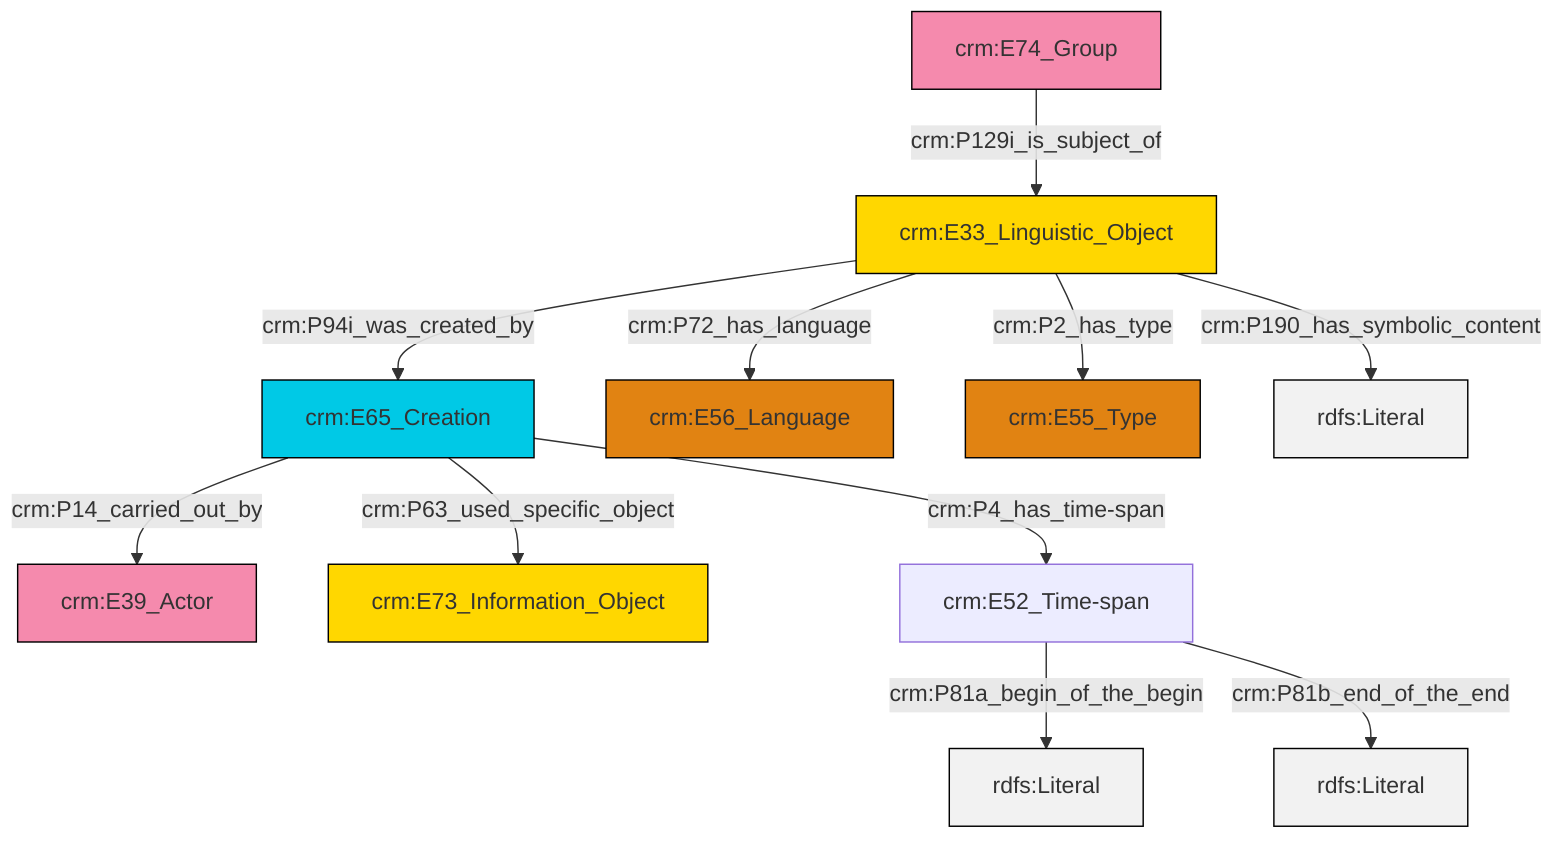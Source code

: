 graph TD
classDef Literal fill:#f2f2f2,stroke:#000000;
classDef CRM_Entity fill:#FFFFFF,stroke:#000000;
classDef Temporal_Entity fill:#00C9E6, stroke:#000000;
classDef Type fill:#E18312, stroke:#000000;
classDef Time-Span fill:#2C9C91, stroke:#000000;
classDef Appellation fill:#FFEB7F, stroke:#000000;
classDef Place fill:#008836, stroke:#000000;
classDef Persistent_Item fill:#B266B2, stroke:#000000;
classDef Conceptual_Object fill:#FFD700, stroke:#000000;
classDef Physical_Thing fill:#D2B48C, stroke:#000000;
classDef Actor fill:#f58aad, stroke:#000000;
classDef PC_Classes fill:#4ce600, stroke:#000000;
classDef Multi fill:#cccccc,stroke:#000000;

0["crm:E65_Creation"]:::Temporal_Entity -->|crm:P14_carried_out_by| 1["crm:E39_Actor"]:::Actor
0["crm:E65_Creation"]:::Temporal_Entity -->|crm:P63_used_specific_object| 4["crm:E73_Information_Object"]:::Conceptual_Object
8["crm:E52_Time-span"]:::Default -->|crm:P81a_begin_of_the_begin| 9[rdfs:Literal]:::Literal
10["crm:E33_Linguistic_Object"]:::Conceptual_Object -->|crm:P2_has_type| 11["crm:E55_Type"]:::Type
10["crm:E33_Linguistic_Object"]:::Conceptual_Object -->|crm:P94i_was_created_by| 0["crm:E65_Creation"]:::Temporal_Entity
5["crm:E74_Group"]:::Actor -->|crm:P129i_is_subject_of| 10["crm:E33_Linguistic_Object"]:::Conceptual_Object
8["crm:E52_Time-span"]:::Default -->|crm:P81b_end_of_the_end| 15[rdfs:Literal]:::Literal
10["crm:E33_Linguistic_Object"]:::Conceptual_Object -->|crm:P190_has_symbolic_content| 16[rdfs:Literal]:::Literal
10["crm:E33_Linguistic_Object"]:::Conceptual_Object -->|crm:P72_has_language| 2["crm:E56_Language"]:::Type
0["crm:E65_Creation"]:::Temporal_Entity -->|crm:P4_has_time-span| 8["crm:E52_Time-span"]:::Default